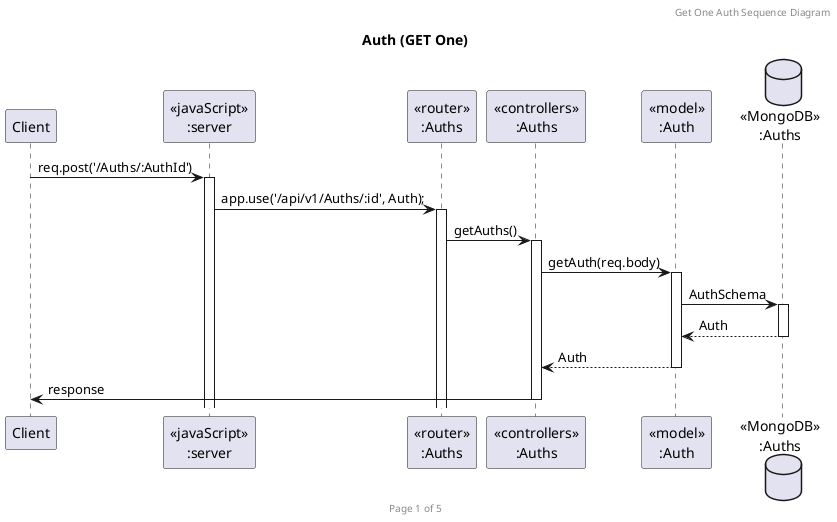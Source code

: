 @startuml Auth (GET One)

header Get One Auth Sequence Diagram
footer Page 1 of 5
title "Auth (GET One)"

participant "Client" as client
participant "<<javaScript>>\n:server" as server
participant "<<router>>\n:Auths" as routerAuths
participant "<<controllers>>\n:Auths" as controllersAuths
participant "<<model>>\n:Auth" as modelAuths
database "<<MongoDB>>\n:Auths" as AuthDatabase

client->server ++:req.post('/Auths/:AuthId')
server->routerAuths ++:app.use('/api/v1/Auths/:id', Auth);
routerAuths -> controllersAuths ++:getAuths()
controllersAuths->modelAuths ++:getAuth(req.body)
modelAuths ->AuthDatabase ++: AuthSchema
AuthDatabase --> modelAuths --: Auth
controllersAuths <-- modelAuths --:Auth
controllersAuths->client --:response

@enduml